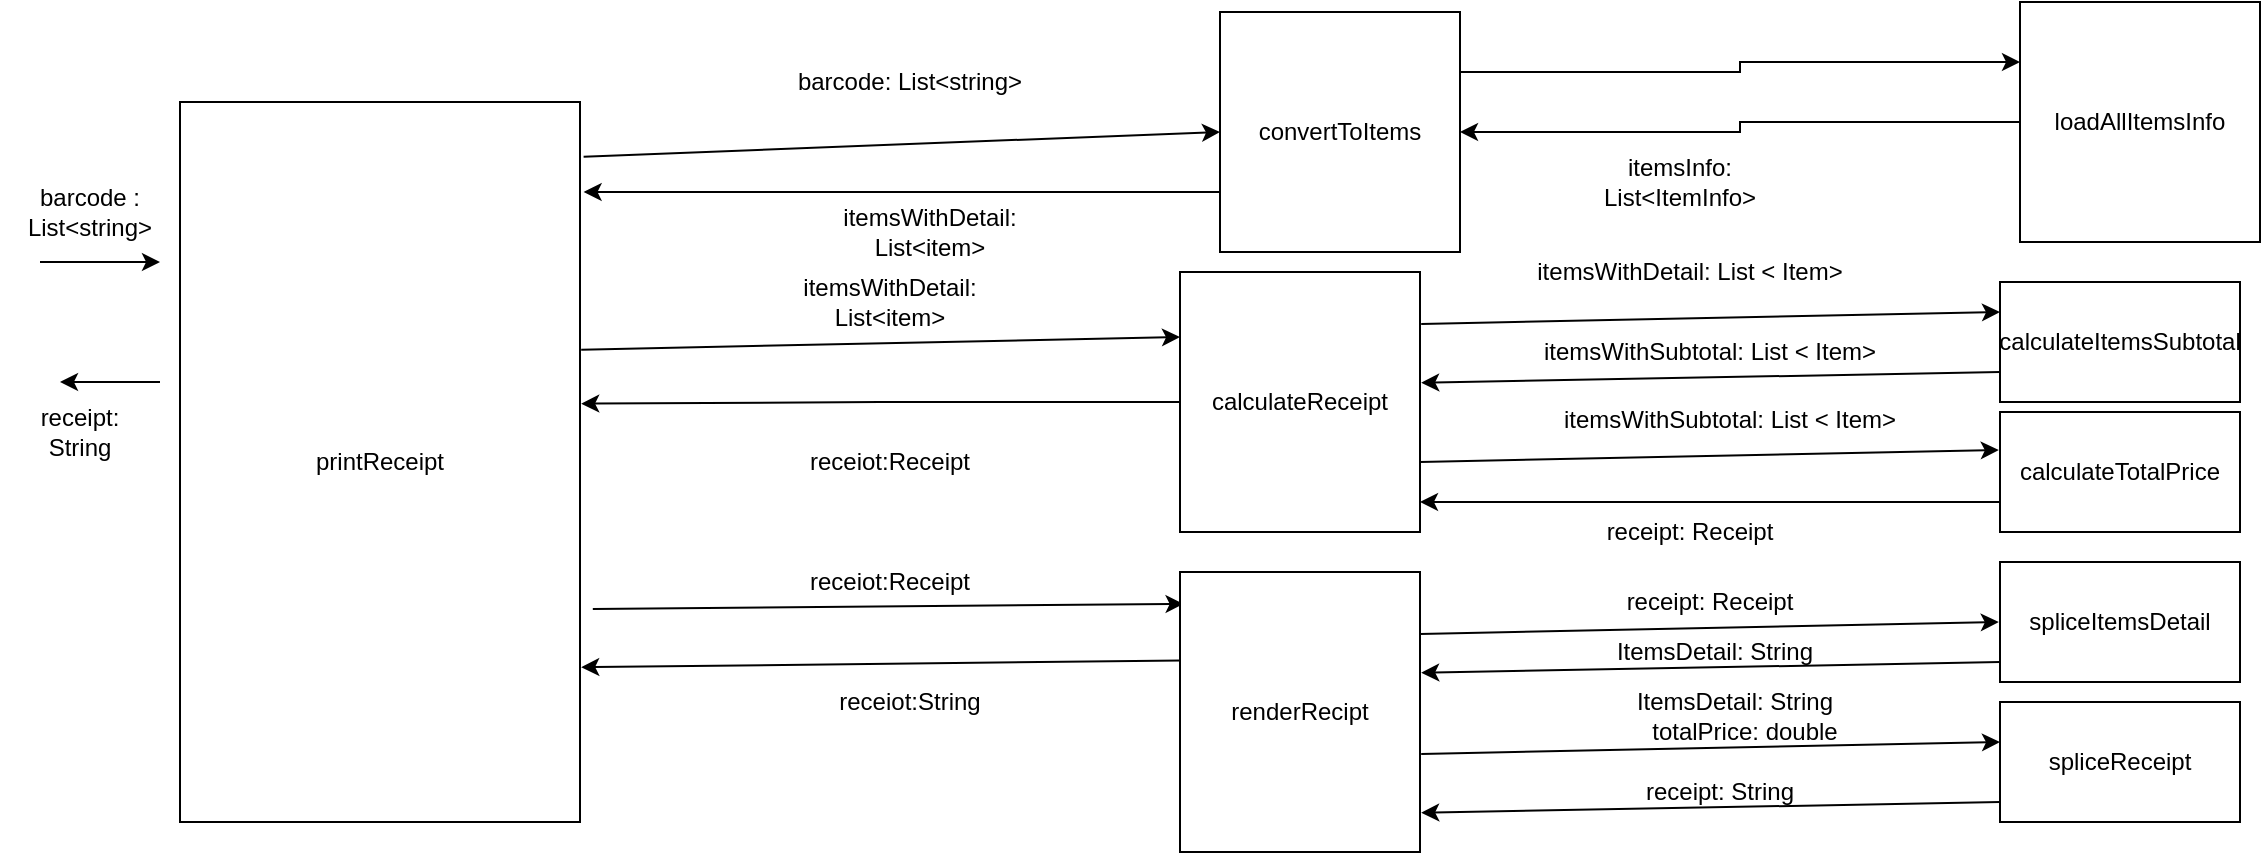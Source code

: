 <mxfile version="15.5.5" type="github"><diagram id="8FIT916cQXmfvJYYQu6w" name="Page-1"><mxGraphModel dx="2564" dy="722" grid="1" gridSize="10" guides="1" tooltips="1" connect="1" arrows="1" fold="1" page="1" pageScale="1" pageWidth="1169" pageHeight="827" math="0" shadow="0"><root><mxCell id="0"/><mxCell id="1" parent="0"/><mxCell id="vN-mnccaMylzpMpDGYCi-1" value="printReceipt" style="rounded=0;whiteSpace=wrap;html=1;" vertex="1" parent="1"><mxGeometry x="80" y="240" width="200" height="360" as="geometry"/></mxCell><mxCell id="vN-mnccaMylzpMpDGYCi-36" style="edgeStyle=orthogonalEdgeStyle;rounded=0;orthogonalLoop=1;jettySize=auto;html=1;exitX=0;exitY=0.75;exitDx=0;exitDy=0;entryX=1.009;entryY=0.125;entryDx=0;entryDy=0;entryPerimeter=0;" edge="1" parent="1" source="vN-mnccaMylzpMpDGYCi-2" target="vN-mnccaMylzpMpDGYCi-1"><mxGeometry relative="1" as="geometry"/></mxCell><mxCell id="vN-mnccaMylzpMpDGYCi-44" style="edgeStyle=orthogonalEdgeStyle;rounded=0;orthogonalLoop=1;jettySize=auto;html=1;exitX=1;exitY=0.25;exitDx=0;exitDy=0;entryX=0;entryY=0.25;entryDx=0;entryDy=0;" edge="1" parent="1" source="vN-mnccaMylzpMpDGYCi-2" target="vN-mnccaMylzpMpDGYCi-4"><mxGeometry relative="1" as="geometry"/></mxCell><mxCell id="vN-mnccaMylzpMpDGYCi-2" value="convertToItems" style="rounded=0;whiteSpace=wrap;html=1;" vertex="1" parent="1"><mxGeometry x="600" y="195" width="120" height="120" as="geometry"/></mxCell><mxCell id="vN-mnccaMylzpMpDGYCi-45" style="edgeStyle=orthogonalEdgeStyle;rounded=0;orthogonalLoop=1;jettySize=auto;html=1;" edge="1" parent="1" source="vN-mnccaMylzpMpDGYCi-4" target="vN-mnccaMylzpMpDGYCi-2"><mxGeometry relative="1" as="geometry"/></mxCell><mxCell id="vN-mnccaMylzpMpDGYCi-4" value="loadAllItemsInfo" style="rounded=0;whiteSpace=wrap;html=1;align=center;" vertex="1" parent="1"><mxGeometry x="1000" y="190" width="120" height="120" as="geometry"/></mxCell><mxCell id="vN-mnccaMylzpMpDGYCi-5" value="calculateItemsSubtotal" style="rounded=0;whiteSpace=wrap;html=1;align=center;" vertex="1" parent="1"><mxGeometry x="990" y="330" width="120" height="60" as="geometry"/></mxCell><mxCell id="vN-mnccaMylzpMpDGYCi-38" style="edgeStyle=orthogonalEdgeStyle;rounded=0;orthogonalLoop=1;jettySize=auto;html=1;entryX=1.003;entryY=0.419;entryDx=0;entryDy=0;entryPerimeter=0;" edge="1" parent="1" source="vN-mnccaMylzpMpDGYCi-8" target="vN-mnccaMylzpMpDGYCi-1"><mxGeometry relative="1" as="geometry"/></mxCell><mxCell id="vN-mnccaMylzpMpDGYCi-8" value="calculateReceipt" style="rounded=0;whiteSpace=wrap;html=1;align=center;" vertex="1" parent="1"><mxGeometry x="580" y="325" width="120" height="130" as="geometry"/></mxCell><mxCell id="vN-mnccaMylzpMpDGYCi-9" value="calculateTotalPrice" style="rounded=0;whiteSpace=wrap;html=1;align=center;" vertex="1" parent="1"><mxGeometry x="990" y="395" width="120" height="60" as="geometry"/></mxCell><mxCell id="vN-mnccaMylzpMpDGYCi-10" value="" style="endArrow=classic;html=1;rounded=0;" edge="1" parent="1"><mxGeometry width="50" height="50" relative="1" as="geometry"><mxPoint x="10" y="320" as="sourcePoint"/><mxPoint x="70" y="320" as="targetPoint"/></mxGeometry></mxCell><mxCell id="vN-mnccaMylzpMpDGYCi-12" value="" style="endArrow=classic;html=1;rounded=0;exitX=1.005;exitY=0.2;exitDx=0;exitDy=0;exitPerimeter=0;entryX=0;entryY=0.25;entryDx=0;entryDy=0;" edge="1" parent="1" source="vN-mnccaMylzpMpDGYCi-8" target="vN-mnccaMylzpMpDGYCi-5"><mxGeometry width="50" height="50" relative="1" as="geometry"><mxPoint x="934.5" y="350" as="sourcePoint"/><mxPoint x="974.5" y="350" as="targetPoint"/></mxGeometry></mxCell><mxCell id="vN-mnccaMylzpMpDGYCi-16" value="" style="endArrow=classic;html=1;rounded=0;" edge="1" parent="1"><mxGeometry width="50" height="50" relative="1" as="geometry"><mxPoint x="70" y="380" as="sourcePoint"/><mxPoint x="20" y="380" as="targetPoint"/></mxGeometry></mxCell><mxCell id="vN-mnccaMylzpMpDGYCi-18" value="" style="endArrow=classic;html=1;rounded=0;exitX=0;exitY=0.75;exitDx=0;exitDy=0;entryX=1.005;entryY=0.426;entryDx=0;entryDy=0;entryPerimeter=0;" edge="1" parent="1" source="vN-mnccaMylzpMpDGYCi-5" target="vN-mnccaMylzpMpDGYCi-8"><mxGeometry width="50" height="50" relative="1" as="geometry"><mxPoint x="974.5" y="380" as="sourcePoint"/><mxPoint x="934.5" y="380" as="targetPoint"/></mxGeometry></mxCell><mxCell id="vN-mnccaMylzpMpDGYCi-19" value="" style="endArrow=classic;html=1;rounded=0;entryX=1.003;entryY=0.785;entryDx=0;entryDy=0;entryPerimeter=0;exitX=0.005;exitY=0.316;exitDx=0;exitDy=0;exitPerimeter=0;" edge="1" parent="1" source="vN-mnccaMylzpMpDGYCi-33" target="vN-mnccaMylzpMpDGYCi-1"><mxGeometry width="50" height="50" relative="1" as="geometry"><mxPoint x="560" y="525" as="sourcePoint"/><mxPoint x="510" y="525" as="targetPoint"/></mxGeometry></mxCell><mxCell id="vN-mnccaMylzpMpDGYCi-21" value="" style="endArrow=classic;html=1;rounded=0;entryX=0.015;entryY=0.114;entryDx=0;entryDy=0;entryPerimeter=0;exitX=1.032;exitY=0.704;exitDx=0;exitDy=0;exitPerimeter=0;" edge="1" parent="1" source="vN-mnccaMylzpMpDGYCi-1" target="vN-mnccaMylzpMpDGYCi-33"><mxGeometry width="50" height="50" relative="1" as="geometry"><mxPoint x="500" y="495" as="sourcePoint"/><mxPoint x="560" y="495" as="targetPoint"/></mxGeometry></mxCell><mxCell id="vN-mnccaMylzpMpDGYCi-25" value="barcode :&lt;br&gt;List&amp;lt;string&amp;gt;" style="text;html=1;strokeColor=none;fillColor=none;align=center;verticalAlign=middle;whiteSpace=wrap;rounded=0;" vertex="1" parent="1"><mxGeometry x="-10" y="280" width="90" height="30" as="geometry"/></mxCell><mxCell id="vN-mnccaMylzpMpDGYCi-26" value="receipt:&lt;br&gt;String" style="text;html=1;strokeColor=none;fillColor=none;align=center;verticalAlign=middle;whiteSpace=wrap;rounded=0;" vertex="1" parent="1"><mxGeometry y="390" width="60" height="30" as="geometry"/></mxCell><mxCell id="vN-mnccaMylzpMpDGYCi-27" value="barcode: List&amp;lt;string&amp;gt;" style="text;html=1;strokeColor=none;fillColor=none;align=center;verticalAlign=middle;whiteSpace=wrap;rounded=0;" vertex="1" parent="1"><mxGeometry x="380" y="220" width="130" height="20" as="geometry"/></mxCell><mxCell id="vN-mnccaMylzpMpDGYCi-31" value="" style="endArrow=classic;html=1;rounded=0;exitX=1.009;exitY=0.076;exitDx=0;exitDy=0;exitPerimeter=0;entryX=0;entryY=0.5;entryDx=0;entryDy=0;" edge="1" parent="1" source="vN-mnccaMylzpMpDGYCi-1" target="vN-mnccaMylzpMpDGYCi-2"><mxGeometry width="50" height="50" relative="1" as="geometry"><mxPoint x="520" y="275" as="sourcePoint"/><mxPoint x="560" y="275" as="targetPoint"/></mxGeometry></mxCell><mxCell id="vN-mnccaMylzpMpDGYCi-33" value="renderRecipt" style="rounded=0;whiteSpace=wrap;html=1;align=center;" vertex="1" parent="1"><mxGeometry x="580" y="475" width="120" height="140" as="geometry"/></mxCell><mxCell id="vN-mnccaMylzpMpDGYCi-34" value="spliceItemsDetail" style="rounded=0;whiteSpace=wrap;html=1;align=center;" vertex="1" parent="1"><mxGeometry x="990" y="470" width="120" height="60" as="geometry"/></mxCell><mxCell id="vN-mnccaMylzpMpDGYCi-35" value="spliceReceipt" style="rounded=0;whiteSpace=wrap;html=1;align=center;" vertex="1" parent="1"><mxGeometry x="990" y="540" width="120" height="60" as="geometry"/></mxCell><mxCell id="vN-mnccaMylzpMpDGYCi-37" value="itemsWithDetail: List&amp;lt;item&amp;gt;" style="text;html=1;strokeColor=none;fillColor=none;align=center;verticalAlign=middle;whiteSpace=wrap;rounded=0;" vertex="1" parent="1"><mxGeometry x="390" y="295" width="130" height="20" as="geometry"/></mxCell><mxCell id="vN-mnccaMylzpMpDGYCi-39" value="itemsWithDetail: List&amp;lt;item&amp;gt;" style="text;html=1;strokeColor=none;fillColor=none;align=center;verticalAlign=middle;whiteSpace=wrap;rounded=0;" vertex="1" parent="1"><mxGeometry x="370" y="330" width="130" height="20" as="geometry"/></mxCell><mxCell id="vN-mnccaMylzpMpDGYCi-40" value="" style="endArrow=classic;html=1;rounded=0;exitX=1.003;exitY=0.344;exitDx=0;exitDy=0;exitPerimeter=0;entryX=0;entryY=0.25;entryDx=0;entryDy=0;" edge="1" parent="1" source="vN-mnccaMylzpMpDGYCi-1" target="vN-mnccaMylzpMpDGYCi-8"><mxGeometry width="50" height="50" relative="1" as="geometry"><mxPoint x="410" y="460" as="sourcePoint"/><mxPoint x="460" y="410" as="targetPoint"/></mxGeometry></mxCell><mxCell id="vN-mnccaMylzpMpDGYCi-41" value="receiot:Receipt" style="text;html=1;strokeColor=none;fillColor=none;align=center;verticalAlign=middle;whiteSpace=wrap;rounded=0;" vertex="1" parent="1"><mxGeometry x="370" y="410" width="130" height="20" as="geometry"/></mxCell><mxCell id="vN-mnccaMylzpMpDGYCi-42" value="receiot:Receipt" style="text;html=1;strokeColor=none;fillColor=none;align=center;verticalAlign=middle;whiteSpace=wrap;rounded=0;" vertex="1" parent="1"><mxGeometry x="370" y="470" width="130" height="20" as="geometry"/></mxCell><mxCell id="vN-mnccaMylzpMpDGYCi-43" value="receiot:String" style="text;html=1;strokeColor=none;fillColor=none;align=center;verticalAlign=middle;whiteSpace=wrap;rounded=0;" vertex="1" parent="1"><mxGeometry x="380" y="530" width="130" height="20" as="geometry"/></mxCell><mxCell id="vN-mnccaMylzpMpDGYCi-46" value="itemsInfo: List&amp;lt;ItemInfo&amp;gt;" style="text;html=1;strokeColor=none;fillColor=none;align=center;verticalAlign=middle;whiteSpace=wrap;rounded=0;" vertex="1" parent="1"><mxGeometry x="800" y="265" width="60" height="30" as="geometry"/></mxCell><mxCell id="vN-mnccaMylzpMpDGYCi-47" value="itemsWithDetail: List &amp;lt; Item&amp;gt;" style="text;html=1;strokeColor=none;fillColor=none;align=center;verticalAlign=middle;whiteSpace=wrap;rounded=0;" vertex="1" parent="1"><mxGeometry x="750" y="310" width="170" height="30" as="geometry"/></mxCell><mxCell id="vN-mnccaMylzpMpDGYCi-48" value="itemsWithSubtotal: List &amp;lt; Item&amp;gt;" style="text;html=1;strokeColor=none;fillColor=none;align=center;verticalAlign=middle;whiteSpace=wrap;rounded=0;" vertex="1" parent="1"><mxGeometry x="760" y="350" width="170" height="30" as="geometry"/></mxCell><mxCell id="vN-mnccaMylzpMpDGYCi-49" value="" style="endArrow=classic;html=1;rounded=0;exitX=0;exitY=0.75;exitDx=0;exitDy=0;" edge="1" parent="1" source="vN-mnccaMylzpMpDGYCi-9"><mxGeometry width="50" height="50" relative="1" as="geometry"><mxPoint x="750" y="440" as="sourcePoint"/><mxPoint x="700" y="440" as="targetPoint"/></mxGeometry></mxCell><mxCell id="vN-mnccaMylzpMpDGYCi-50" value="" style="endArrow=classic;html=1;rounded=0;exitX=1.005;exitY=0.2;exitDx=0;exitDy=0;exitPerimeter=0;entryX=0;entryY=0.25;entryDx=0;entryDy=0;" edge="1" parent="1"><mxGeometry width="50" height="50" relative="1" as="geometry"><mxPoint x="700.0" y="420" as="sourcePoint"/><mxPoint x="989.4" y="414" as="targetPoint"/></mxGeometry></mxCell><mxCell id="vN-mnccaMylzpMpDGYCi-51" value="itemsWithSubtotal: List &amp;lt; Item&amp;gt;" style="text;html=1;strokeColor=none;fillColor=none;align=center;verticalAlign=middle;whiteSpace=wrap;rounded=0;" vertex="1" parent="1"><mxGeometry x="770" y="384" width="170" height="30" as="geometry"/></mxCell><mxCell id="vN-mnccaMylzpMpDGYCi-53" value="receipt: Receipt" style="text;html=1;strokeColor=none;fillColor=none;align=center;verticalAlign=middle;whiteSpace=wrap;rounded=0;" vertex="1" parent="1"><mxGeometry x="780" y="440" width="110" height="30" as="geometry"/></mxCell><mxCell id="vN-mnccaMylzpMpDGYCi-54" value="" style="endArrow=classic;html=1;rounded=0;exitX=1.005;exitY=0.2;exitDx=0;exitDy=0;exitPerimeter=0;entryX=0;entryY=0.25;entryDx=0;entryDy=0;" edge="1" parent="1"><mxGeometry width="50" height="50" relative="1" as="geometry"><mxPoint x="700.0" y="506" as="sourcePoint"/><mxPoint x="989.4" y="500" as="targetPoint"/></mxGeometry></mxCell><mxCell id="vN-mnccaMylzpMpDGYCi-55" value="" style="endArrow=classic;html=1;rounded=0;exitX=1.005;exitY=0.2;exitDx=0;exitDy=0;exitPerimeter=0;entryX=0;entryY=0.25;entryDx=0;entryDy=0;" edge="1" parent="1"><mxGeometry width="50" height="50" relative="1" as="geometry"><mxPoint x="700.6" y="566" as="sourcePoint"/><mxPoint x="990" y="560" as="targetPoint"/></mxGeometry></mxCell><mxCell id="vN-mnccaMylzpMpDGYCi-56" value="" style="endArrow=classic;html=1;rounded=0;exitX=0;exitY=0.75;exitDx=0;exitDy=0;entryX=1.005;entryY=0.426;entryDx=0;entryDy=0;entryPerimeter=0;" edge="1" parent="1"><mxGeometry width="50" height="50" relative="1" as="geometry"><mxPoint x="990" y="520" as="sourcePoint"/><mxPoint x="700.6" y="525.38" as="targetPoint"/></mxGeometry></mxCell><mxCell id="vN-mnccaMylzpMpDGYCi-57" value="" style="endArrow=classic;html=1;rounded=0;exitX=0;exitY=0.75;exitDx=0;exitDy=0;entryX=1.005;entryY=0.426;entryDx=0;entryDy=0;entryPerimeter=0;" edge="1" parent="1"><mxGeometry width="50" height="50" relative="1" as="geometry"><mxPoint x="990" y="590" as="sourcePoint"/><mxPoint x="700.6" y="595.38" as="targetPoint"/></mxGeometry></mxCell><mxCell id="vN-mnccaMylzpMpDGYCi-58" value="receipt: Receipt" style="text;html=1;strokeColor=none;fillColor=none;align=center;verticalAlign=middle;whiteSpace=wrap;rounded=0;" vertex="1" parent="1"><mxGeometry x="790" y="475" width="110" height="30" as="geometry"/></mxCell><mxCell id="vN-mnccaMylzpMpDGYCi-59" value="ItemsDetail: String" style="text;html=1;strokeColor=none;fillColor=none;align=center;verticalAlign=middle;whiteSpace=wrap;rounded=0;" vertex="1" parent="1"><mxGeometry x="790" y="500" width="115" height="30" as="geometry"/></mxCell><mxCell id="vN-mnccaMylzpMpDGYCi-60" value="ItemsDetail: String" style="text;html=1;strokeColor=none;fillColor=none;align=center;verticalAlign=middle;whiteSpace=wrap;rounded=0;" vertex="1" parent="1"><mxGeometry x="800" y="525" width="115" height="30" as="geometry"/></mxCell><mxCell id="vN-mnccaMylzpMpDGYCi-61" value="totalPrice: double" style="text;html=1;strokeColor=none;fillColor=none;align=center;verticalAlign=middle;whiteSpace=wrap;rounded=0;" vertex="1" parent="1"><mxGeometry x="805" y="540" width="115" height="30" as="geometry"/></mxCell><mxCell id="vN-mnccaMylzpMpDGYCi-62" value="receipt: String" style="text;html=1;strokeColor=none;fillColor=none;align=center;verticalAlign=middle;whiteSpace=wrap;rounded=0;" vertex="1" parent="1"><mxGeometry x="795" y="570" width="110" height="30" as="geometry"/></mxCell></root></mxGraphModel></diagram></mxfile>